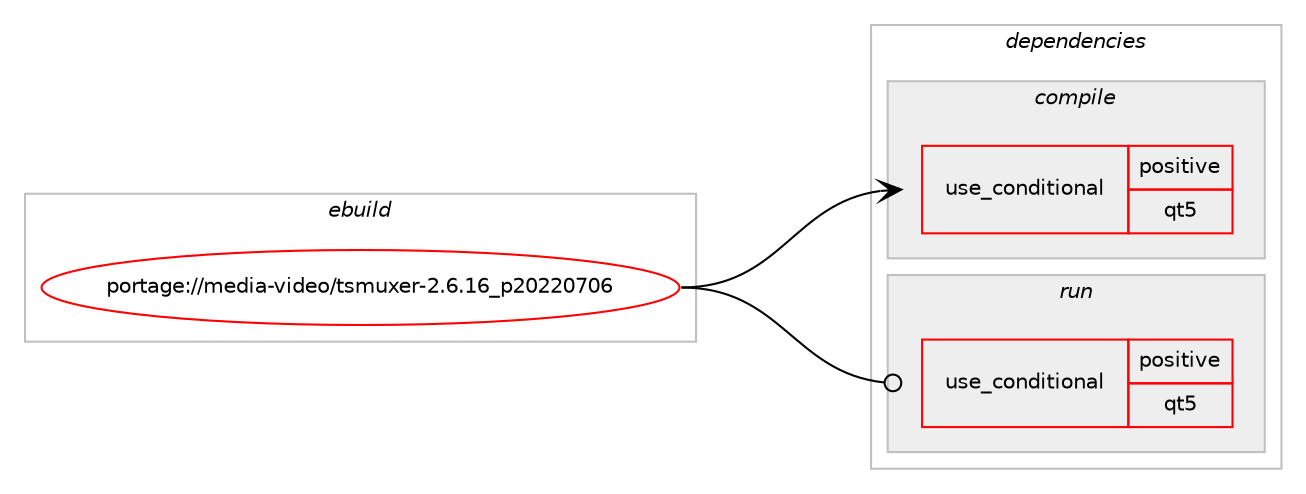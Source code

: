 digraph prolog {

# *************
# Graph options
# *************

newrank=true;
concentrate=true;
compound=true;
graph [rankdir=LR,fontname=Helvetica,fontsize=10,ranksep=1.5];#, ranksep=2.5, nodesep=0.2];
edge  [arrowhead=vee];
node  [fontname=Helvetica,fontsize=10];

# **********
# The ebuild
# **********

subgraph cluster_leftcol {
color=gray;
rank=same;
label=<<i>ebuild</i>>;
id [label="portage://media-video/tsmuxer-2.6.16_p20220706", color=red, width=4, href="../media-video/tsmuxer-2.6.16_p20220706.svg"];
}

# ****************
# The dependencies
# ****************

subgraph cluster_midcol {
color=gray;
label=<<i>dependencies</i>>;
subgraph cluster_compile {
fillcolor="#eeeeee";
style=filled;
label=<<i>compile</i>>;
subgraph cond83726 {
dependency172098 [label=<<TABLE BORDER="0" CELLBORDER="1" CELLSPACING="0" CELLPADDING="4"><TR><TD ROWSPAN="3" CELLPADDING="10">use_conditional</TD></TR><TR><TD>positive</TD></TR><TR><TD>qt5</TD></TR></TABLE>>, shape=none, color=red];
# *** BEGIN UNKNOWN DEPENDENCY TYPE (TODO) ***
# dependency172098 -> package_dependency(portage://media-video/tsmuxer-2.6.16_p20220706,install,no,dev-qt,qtmultimedia,none,[,,],[slot(5)],[])
# *** END UNKNOWN DEPENDENCY TYPE (TODO) ***

# *** BEGIN UNKNOWN DEPENDENCY TYPE (TODO) ***
# dependency172098 -> package_dependency(portage://media-video/tsmuxer-2.6.16_p20220706,install,no,dev-qt,qtwidgets,none,[,,],[slot(5)],[])
# *** END UNKNOWN DEPENDENCY TYPE (TODO) ***

}
id:e -> dependency172098:w [weight=20,style="solid",arrowhead="vee"];
# *** BEGIN UNKNOWN DEPENDENCY TYPE (TODO) ***
# id -> package_dependency(portage://media-video/tsmuxer-2.6.16_p20220706,install,no,media-libs,freetype,none,[,,],[],[])
# *** END UNKNOWN DEPENDENCY TYPE (TODO) ***

# *** BEGIN UNKNOWN DEPENDENCY TYPE (TODO) ***
# id -> package_dependency(portage://media-video/tsmuxer-2.6.16_p20220706,install,no,sys-libs,zlib,none,[,,],[],[])
# *** END UNKNOWN DEPENDENCY TYPE (TODO) ***

}
subgraph cluster_compileandrun {
fillcolor="#eeeeee";
style=filled;
label=<<i>compile and run</i>>;
}
subgraph cluster_run {
fillcolor="#eeeeee";
style=filled;
label=<<i>run</i>>;
subgraph cond83727 {
dependency172099 [label=<<TABLE BORDER="0" CELLBORDER="1" CELLSPACING="0" CELLPADDING="4"><TR><TD ROWSPAN="3" CELLPADDING="10">use_conditional</TD></TR><TR><TD>positive</TD></TR><TR><TD>qt5</TD></TR></TABLE>>, shape=none, color=red];
# *** BEGIN UNKNOWN DEPENDENCY TYPE (TODO) ***
# dependency172099 -> package_dependency(portage://media-video/tsmuxer-2.6.16_p20220706,run,no,dev-qt,qtmultimedia,none,[,,],[slot(5)],[])
# *** END UNKNOWN DEPENDENCY TYPE (TODO) ***

# *** BEGIN UNKNOWN DEPENDENCY TYPE (TODO) ***
# dependency172099 -> package_dependency(portage://media-video/tsmuxer-2.6.16_p20220706,run,no,dev-qt,qtwidgets,none,[,,],[slot(5)],[])
# *** END UNKNOWN DEPENDENCY TYPE (TODO) ***

}
id:e -> dependency172099:w [weight=20,style="solid",arrowhead="odot"];
# *** BEGIN UNKNOWN DEPENDENCY TYPE (TODO) ***
# id -> package_dependency(portage://media-video/tsmuxer-2.6.16_p20220706,run,no,media-libs,freetype,none,[,,],[],[])
# *** END UNKNOWN DEPENDENCY TYPE (TODO) ***

# *** BEGIN UNKNOWN DEPENDENCY TYPE (TODO) ***
# id -> package_dependency(portage://media-video/tsmuxer-2.6.16_p20220706,run,no,sys-libs,zlib,none,[,,],[],[])
# *** END UNKNOWN DEPENDENCY TYPE (TODO) ***

}
}

# **************
# The candidates
# **************

subgraph cluster_choices {
rank=same;
color=gray;
label=<<i>candidates</i>>;

}

}
